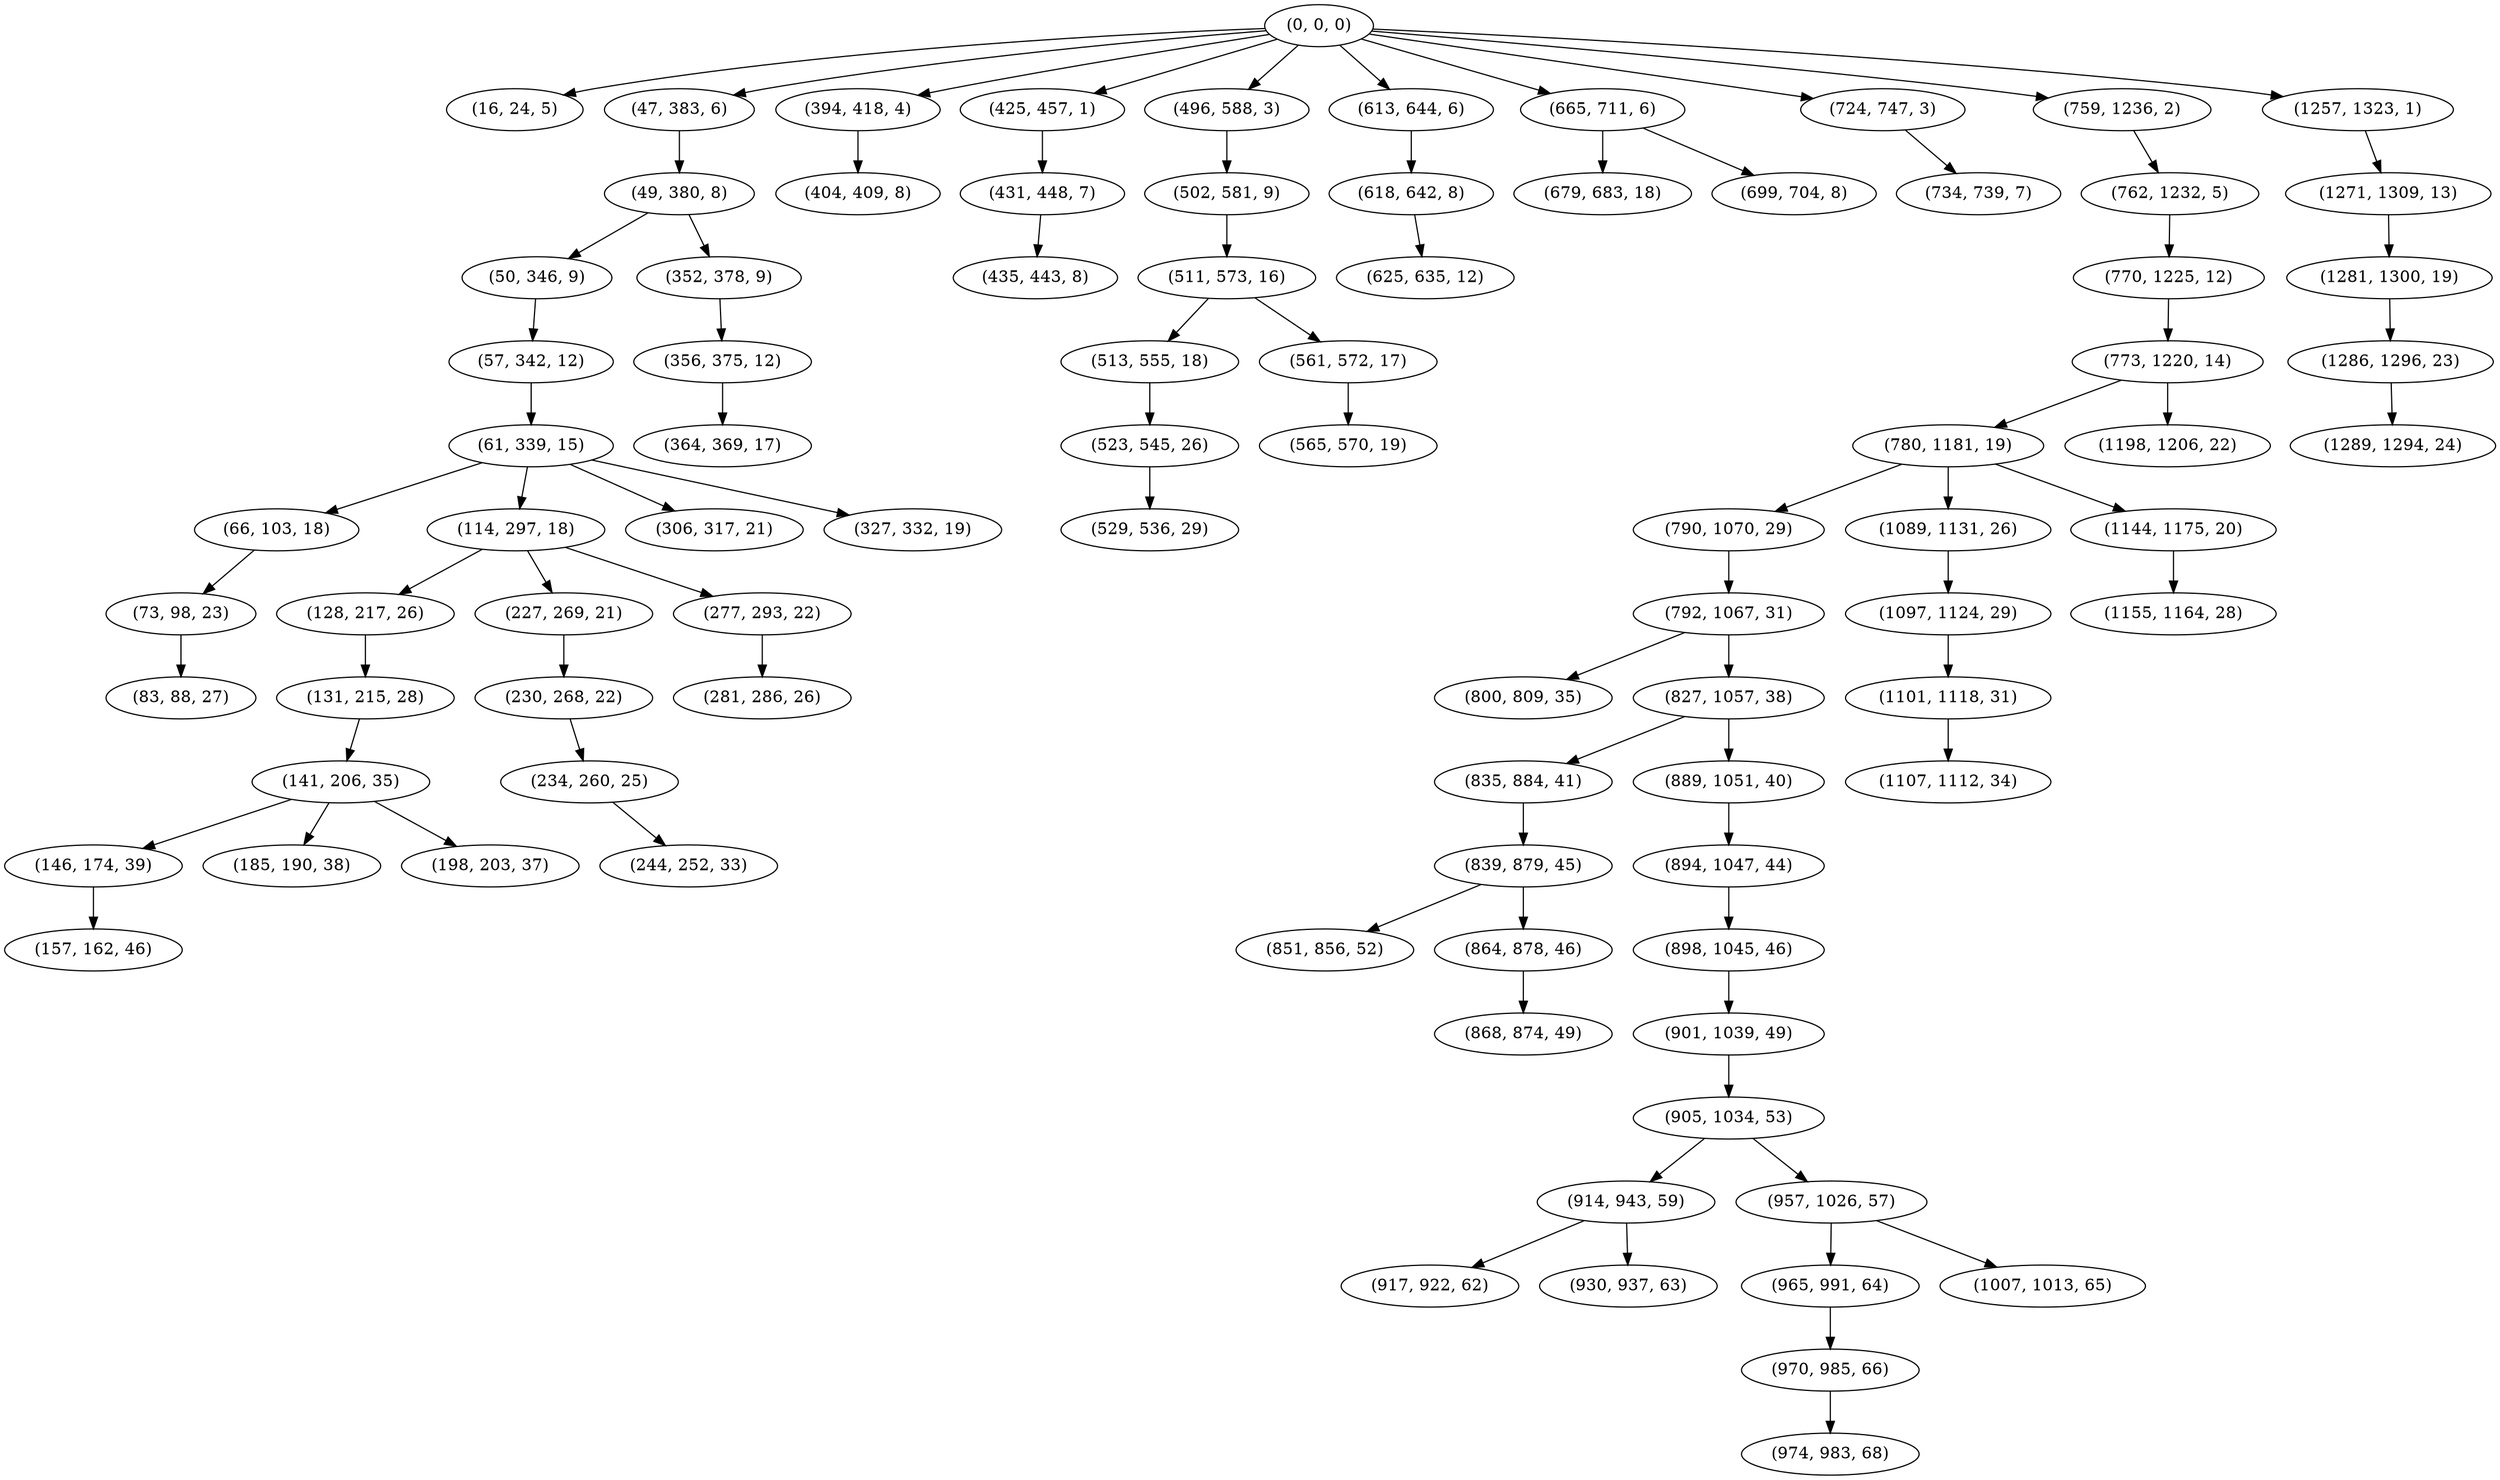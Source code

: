 digraph tree {
    "(0, 0, 0)";
    "(16, 24, 5)";
    "(47, 383, 6)";
    "(49, 380, 8)";
    "(50, 346, 9)";
    "(57, 342, 12)";
    "(61, 339, 15)";
    "(66, 103, 18)";
    "(73, 98, 23)";
    "(83, 88, 27)";
    "(114, 297, 18)";
    "(128, 217, 26)";
    "(131, 215, 28)";
    "(141, 206, 35)";
    "(146, 174, 39)";
    "(157, 162, 46)";
    "(185, 190, 38)";
    "(198, 203, 37)";
    "(227, 269, 21)";
    "(230, 268, 22)";
    "(234, 260, 25)";
    "(244, 252, 33)";
    "(277, 293, 22)";
    "(281, 286, 26)";
    "(306, 317, 21)";
    "(327, 332, 19)";
    "(352, 378, 9)";
    "(356, 375, 12)";
    "(364, 369, 17)";
    "(394, 418, 4)";
    "(404, 409, 8)";
    "(425, 457, 1)";
    "(431, 448, 7)";
    "(435, 443, 8)";
    "(496, 588, 3)";
    "(502, 581, 9)";
    "(511, 573, 16)";
    "(513, 555, 18)";
    "(523, 545, 26)";
    "(529, 536, 29)";
    "(561, 572, 17)";
    "(565, 570, 19)";
    "(613, 644, 6)";
    "(618, 642, 8)";
    "(625, 635, 12)";
    "(665, 711, 6)";
    "(679, 683, 18)";
    "(699, 704, 8)";
    "(724, 747, 3)";
    "(734, 739, 7)";
    "(759, 1236, 2)";
    "(762, 1232, 5)";
    "(770, 1225, 12)";
    "(773, 1220, 14)";
    "(780, 1181, 19)";
    "(790, 1070, 29)";
    "(792, 1067, 31)";
    "(800, 809, 35)";
    "(827, 1057, 38)";
    "(835, 884, 41)";
    "(839, 879, 45)";
    "(851, 856, 52)";
    "(864, 878, 46)";
    "(868, 874, 49)";
    "(889, 1051, 40)";
    "(894, 1047, 44)";
    "(898, 1045, 46)";
    "(901, 1039, 49)";
    "(905, 1034, 53)";
    "(914, 943, 59)";
    "(917, 922, 62)";
    "(930, 937, 63)";
    "(957, 1026, 57)";
    "(965, 991, 64)";
    "(970, 985, 66)";
    "(974, 983, 68)";
    "(1007, 1013, 65)";
    "(1089, 1131, 26)";
    "(1097, 1124, 29)";
    "(1101, 1118, 31)";
    "(1107, 1112, 34)";
    "(1144, 1175, 20)";
    "(1155, 1164, 28)";
    "(1198, 1206, 22)";
    "(1257, 1323, 1)";
    "(1271, 1309, 13)";
    "(1281, 1300, 19)";
    "(1286, 1296, 23)";
    "(1289, 1294, 24)";
    "(0, 0, 0)" -> "(16, 24, 5)";
    "(0, 0, 0)" -> "(47, 383, 6)";
    "(0, 0, 0)" -> "(394, 418, 4)";
    "(0, 0, 0)" -> "(425, 457, 1)";
    "(0, 0, 0)" -> "(496, 588, 3)";
    "(0, 0, 0)" -> "(613, 644, 6)";
    "(0, 0, 0)" -> "(665, 711, 6)";
    "(0, 0, 0)" -> "(724, 747, 3)";
    "(0, 0, 0)" -> "(759, 1236, 2)";
    "(0, 0, 0)" -> "(1257, 1323, 1)";
    "(47, 383, 6)" -> "(49, 380, 8)";
    "(49, 380, 8)" -> "(50, 346, 9)";
    "(49, 380, 8)" -> "(352, 378, 9)";
    "(50, 346, 9)" -> "(57, 342, 12)";
    "(57, 342, 12)" -> "(61, 339, 15)";
    "(61, 339, 15)" -> "(66, 103, 18)";
    "(61, 339, 15)" -> "(114, 297, 18)";
    "(61, 339, 15)" -> "(306, 317, 21)";
    "(61, 339, 15)" -> "(327, 332, 19)";
    "(66, 103, 18)" -> "(73, 98, 23)";
    "(73, 98, 23)" -> "(83, 88, 27)";
    "(114, 297, 18)" -> "(128, 217, 26)";
    "(114, 297, 18)" -> "(227, 269, 21)";
    "(114, 297, 18)" -> "(277, 293, 22)";
    "(128, 217, 26)" -> "(131, 215, 28)";
    "(131, 215, 28)" -> "(141, 206, 35)";
    "(141, 206, 35)" -> "(146, 174, 39)";
    "(141, 206, 35)" -> "(185, 190, 38)";
    "(141, 206, 35)" -> "(198, 203, 37)";
    "(146, 174, 39)" -> "(157, 162, 46)";
    "(227, 269, 21)" -> "(230, 268, 22)";
    "(230, 268, 22)" -> "(234, 260, 25)";
    "(234, 260, 25)" -> "(244, 252, 33)";
    "(277, 293, 22)" -> "(281, 286, 26)";
    "(352, 378, 9)" -> "(356, 375, 12)";
    "(356, 375, 12)" -> "(364, 369, 17)";
    "(394, 418, 4)" -> "(404, 409, 8)";
    "(425, 457, 1)" -> "(431, 448, 7)";
    "(431, 448, 7)" -> "(435, 443, 8)";
    "(496, 588, 3)" -> "(502, 581, 9)";
    "(502, 581, 9)" -> "(511, 573, 16)";
    "(511, 573, 16)" -> "(513, 555, 18)";
    "(511, 573, 16)" -> "(561, 572, 17)";
    "(513, 555, 18)" -> "(523, 545, 26)";
    "(523, 545, 26)" -> "(529, 536, 29)";
    "(561, 572, 17)" -> "(565, 570, 19)";
    "(613, 644, 6)" -> "(618, 642, 8)";
    "(618, 642, 8)" -> "(625, 635, 12)";
    "(665, 711, 6)" -> "(679, 683, 18)";
    "(665, 711, 6)" -> "(699, 704, 8)";
    "(724, 747, 3)" -> "(734, 739, 7)";
    "(759, 1236, 2)" -> "(762, 1232, 5)";
    "(762, 1232, 5)" -> "(770, 1225, 12)";
    "(770, 1225, 12)" -> "(773, 1220, 14)";
    "(773, 1220, 14)" -> "(780, 1181, 19)";
    "(773, 1220, 14)" -> "(1198, 1206, 22)";
    "(780, 1181, 19)" -> "(790, 1070, 29)";
    "(780, 1181, 19)" -> "(1089, 1131, 26)";
    "(780, 1181, 19)" -> "(1144, 1175, 20)";
    "(790, 1070, 29)" -> "(792, 1067, 31)";
    "(792, 1067, 31)" -> "(800, 809, 35)";
    "(792, 1067, 31)" -> "(827, 1057, 38)";
    "(827, 1057, 38)" -> "(835, 884, 41)";
    "(827, 1057, 38)" -> "(889, 1051, 40)";
    "(835, 884, 41)" -> "(839, 879, 45)";
    "(839, 879, 45)" -> "(851, 856, 52)";
    "(839, 879, 45)" -> "(864, 878, 46)";
    "(864, 878, 46)" -> "(868, 874, 49)";
    "(889, 1051, 40)" -> "(894, 1047, 44)";
    "(894, 1047, 44)" -> "(898, 1045, 46)";
    "(898, 1045, 46)" -> "(901, 1039, 49)";
    "(901, 1039, 49)" -> "(905, 1034, 53)";
    "(905, 1034, 53)" -> "(914, 943, 59)";
    "(905, 1034, 53)" -> "(957, 1026, 57)";
    "(914, 943, 59)" -> "(917, 922, 62)";
    "(914, 943, 59)" -> "(930, 937, 63)";
    "(957, 1026, 57)" -> "(965, 991, 64)";
    "(957, 1026, 57)" -> "(1007, 1013, 65)";
    "(965, 991, 64)" -> "(970, 985, 66)";
    "(970, 985, 66)" -> "(974, 983, 68)";
    "(1089, 1131, 26)" -> "(1097, 1124, 29)";
    "(1097, 1124, 29)" -> "(1101, 1118, 31)";
    "(1101, 1118, 31)" -> "(1107, 1112, 34)";
    "(1144, 1175, 20)" -> "(1155, 1164, 28)";
    "(1257, 1323, 1)" -> "(1271, 1309, 13)";
    "(1271, 1309, 13)" -> "(1281, 1300, 19)";
    "(1281, 1300, 19)" -> "(1286, 1296, 23)";
    "(1286, 1296, 23)" -> "(1289, 1294, 24)";
}
